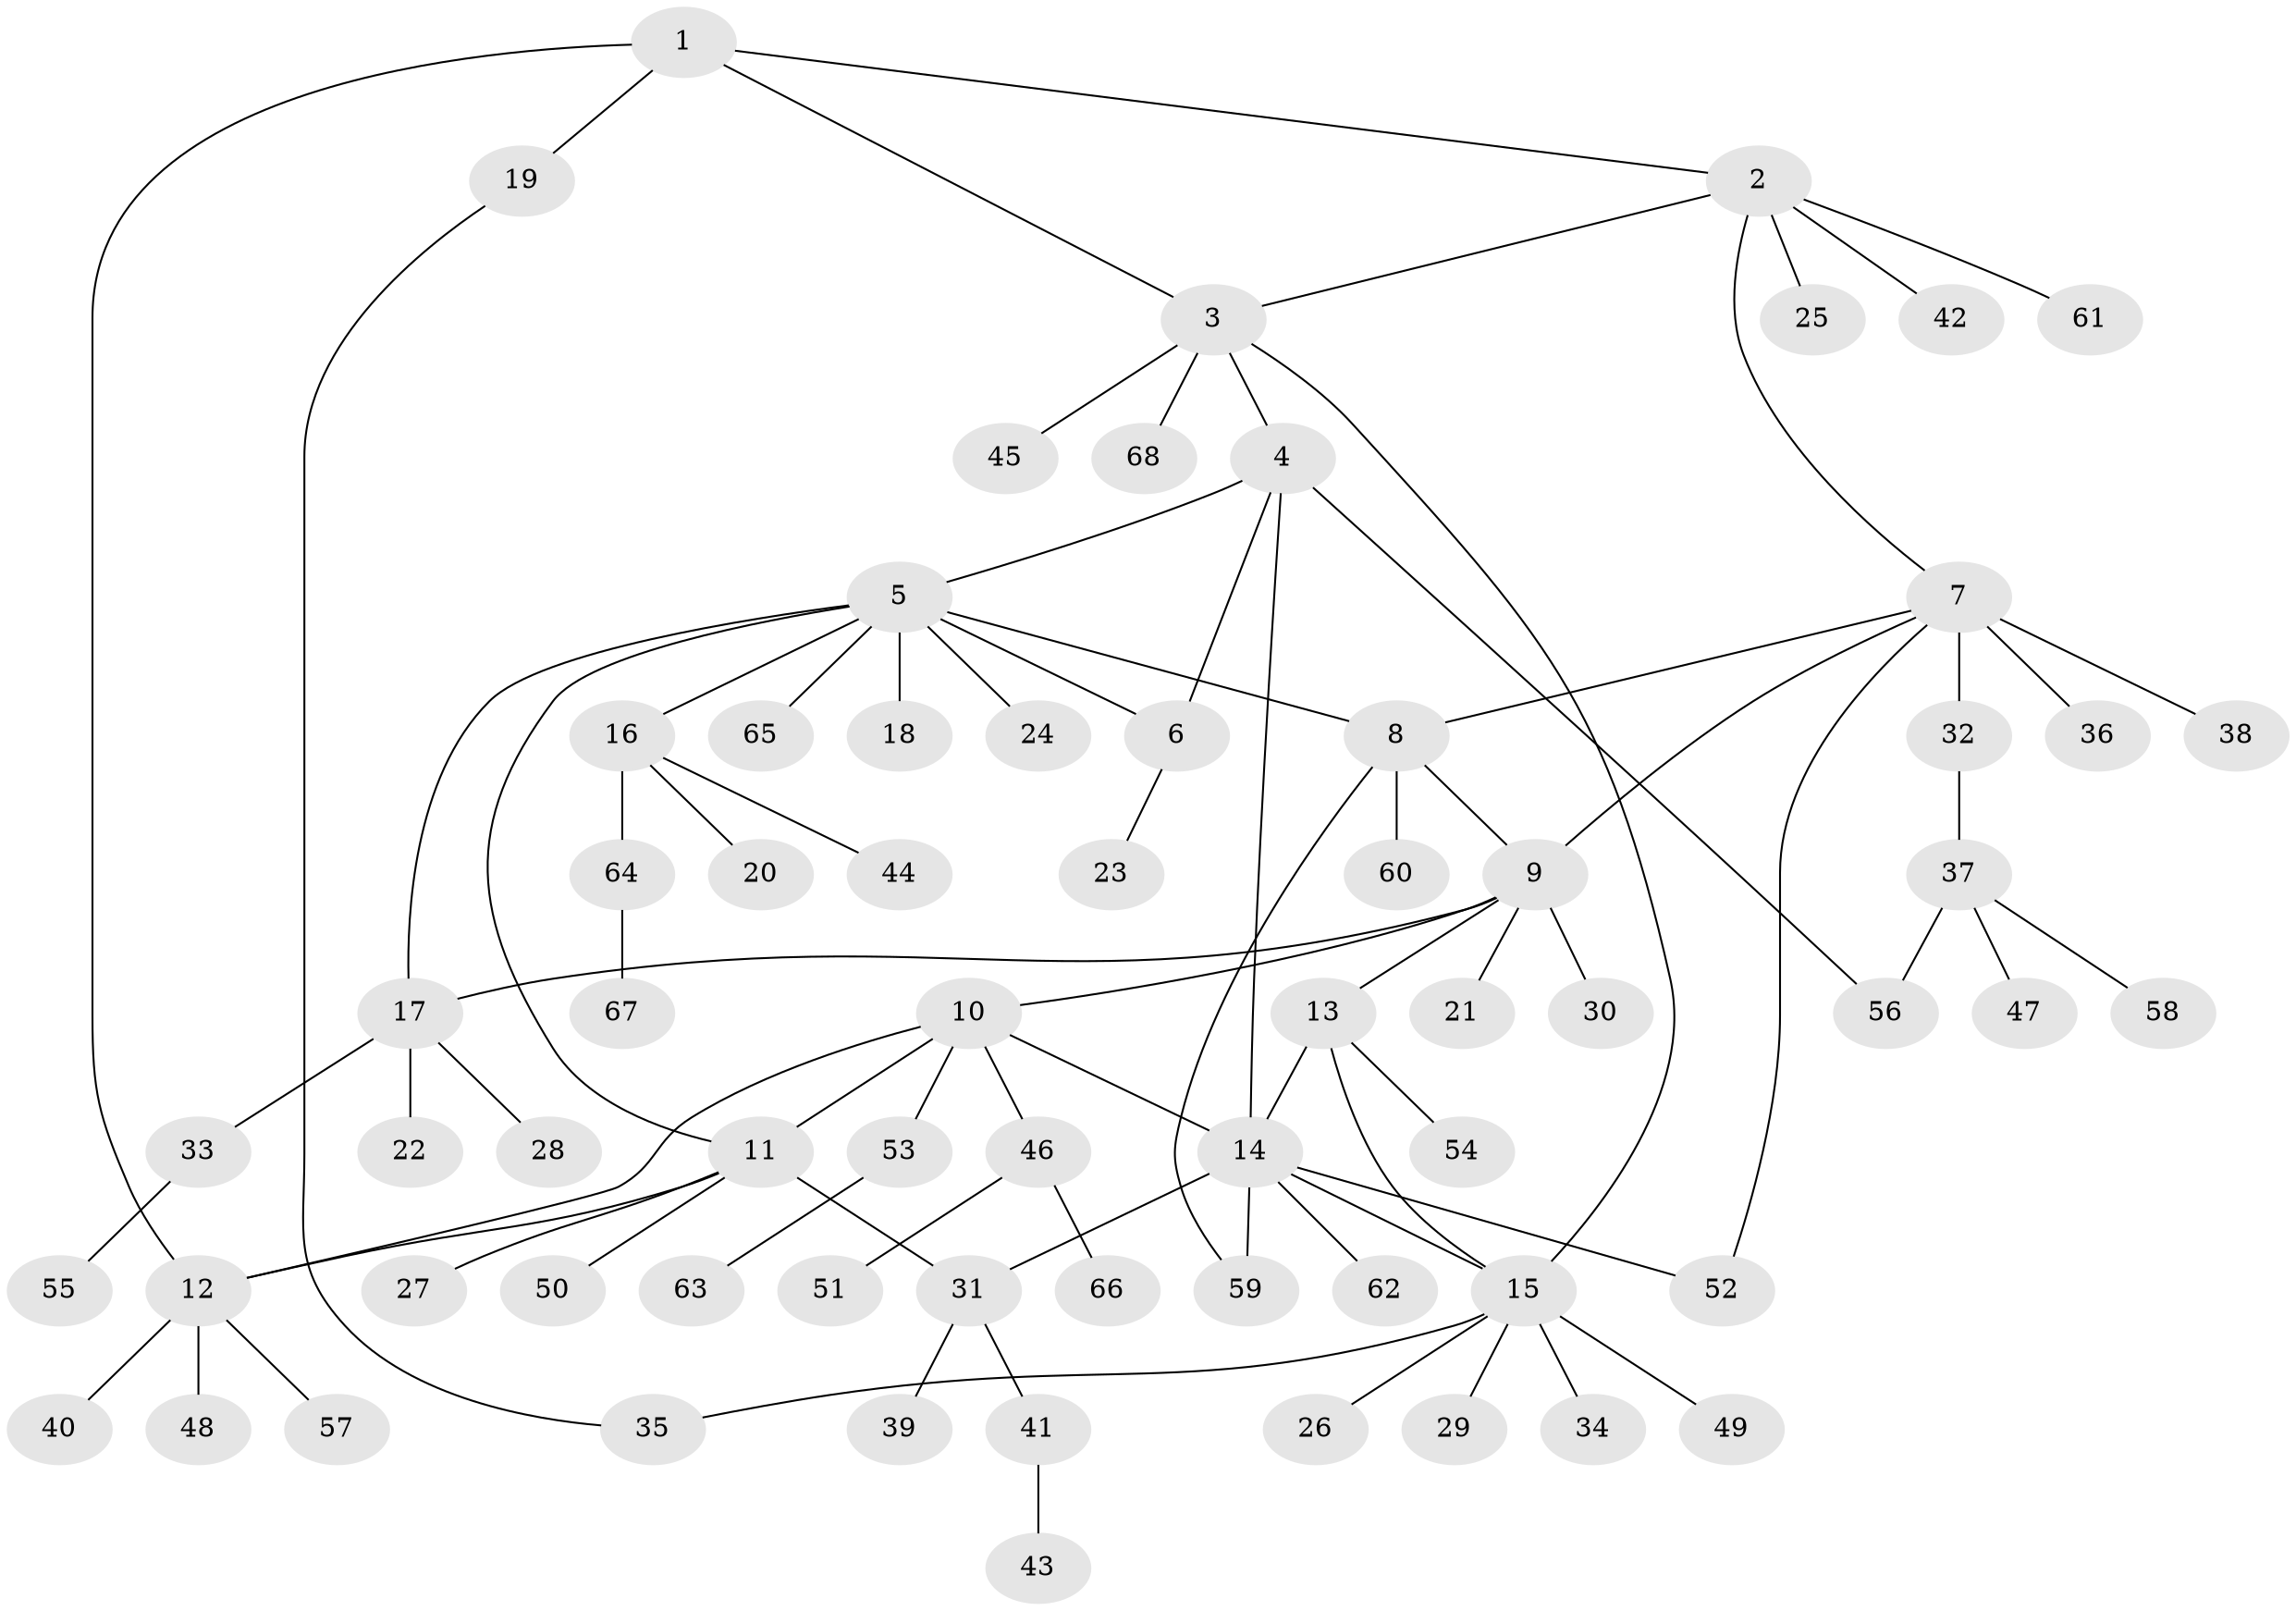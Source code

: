 // coarse degree distribution, {8: 0.034482758620689655, 4: 0.10344827586206896, 3: 0.20689655172413793, 6: 0.06896551724137931, 2: 0.1724137931034483, 5: 0.10344827586206896, 7: 0.034482758620689655, 1: 0.27586206896551724}
// Generated by graph-tools (version 1.1) at 2025/52/03/04/25 22:52:12]
// undirected, 68 vertices, 84 edges
graph export_dot {
  node [color=gray90,style=filled];
  1;
  2;
  3;
  4;
  5;
  6;
  7;
  8;
  9;
  10;
  11;
  12;
  13;
  14;
  15;
  16;
  17;
  18;
  19;
  20;
  21;
  22;
  23;
  24;
  25;
  26;
  27;
  28;
  29;
  30;
  31;
  32;
  33;
  34;
  35;
  36;
  37;
  38;
  39;
  40;
  41;
  42;
  43;
  44;
  45;
  46;
  47;
  48;
  49;
  50;
  51;
  52;
  53;
  54;
  55;
  56;
  57;
  58;
  59;
  60;
  61;
  62;
  63;
  64;
  65;
  66;
  67;
  68;
  1 -- 2;
  1 -- 3;
  1 -- 12;
  1 -- 19;
  2 -- 3;
  2 -- 7;
  2 -- 25;
  2 -- 42;
  2 -- 61;
  3 -- 4;
  3 -- 15;
  3 -- 45;
  3 -- 68;
  4 -- 5;
  4 -- 6;
  4 -- 14;
  4 -- 56;
  5 -- 6;
  5 -- 8;
  5 -- 11;
  5 -- 16;
  5 -- 17;
  5 -- 18;
  5 -- 24;
  5 -- 65;
  6 -- 23;
  7 -- 8;
  7 -- 9;
  7 -- 32;
  7 -- 36;
  7 -- 38;
  7 -- 52;
  8 -- 9;
  8 -- 59;
  8 -- 60;
  9 -- 10;
  9 -- 13;
  9 -- 17;
  9 -- 21;
  9 -- 30;
  10 -- 11;
  10 -- 12;
  10 -- 14;
  10 -- 46;
  10 -- 53;
  11 -- 12;
  11 -- 27;
  11 -- 31;
  11 -- 50;
  12 -- 40;
  12 -- 48;
  12 -- 57;
  13 -- 14;
  13 -- 15;
  13 -- 54;
  14 -- 15;
  14 -- 31;
  14 -- 52;
  14 -- 59;
  14 -- 62;
  15 -- 26;
  15 -- 29;
  15 -- 34;
  15 -- 35;
  15 -- 49;
  16 -- 20;
  16 -- 44;
  16 -- 64;
  17 -- 22;
  17 -- 28;
  17 -- 33;
  19 -- 35;
  31 -- 39;
  31 -- 41;
  32 -- 37;
  33 -- 55;
  37 -- 47;
  37 -- 56;
  37 -- 58;
  41 -- 43;
  46 -- 51;
  46 -- 66;
  53 -- 63;
  64 -- 67;
}
